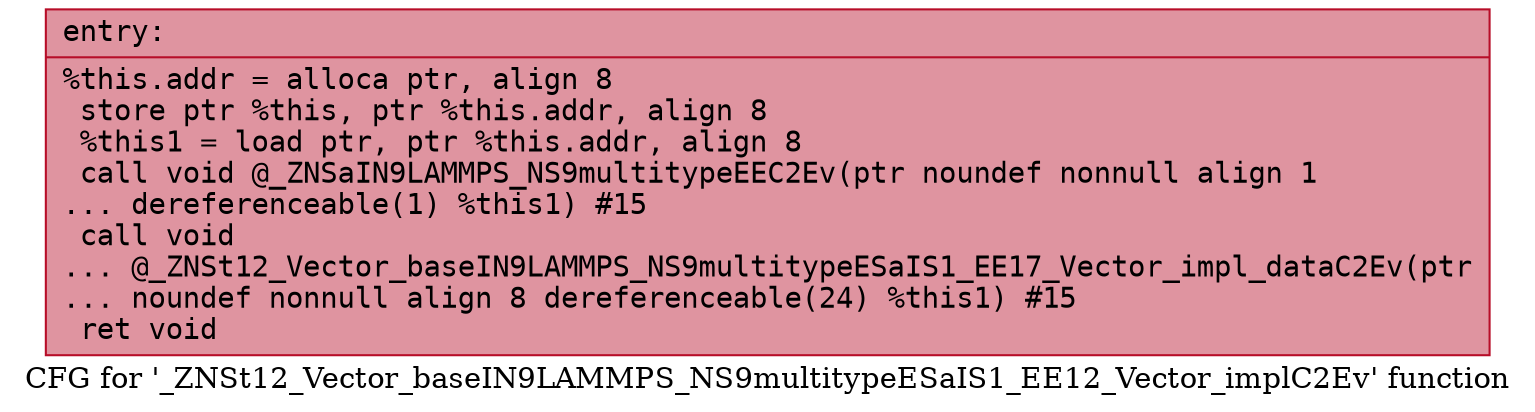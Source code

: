digraph "CFG for '_ZNSt12_Vector_baseIN9LAMMPS_NS9multitypeESaIS1_EE12_Vector_implC2Ev' function" {
	label="CFG for '_ZNSt12_Vector_baseIN9LAMMPS_NS9multitypeESaIS1_EE12_Vector_implC2Ev' function";

	Node0x55bd4059cca0 [shape=record,color="#b70d28ff", style=filled, fillcolor="#b70d2870" fontname="Courier",label="{entry:\l|  %this.addr = alloca ptr, align 8\l  store ptr %this, ptr %this.addr, align 8\l  %this1 = load ptr, ptr %this.addr, align 8\l  call void @_ZNSaIN9LAMMPS_NS9multitypeEEC2Ev(ptr noundef nonnull align 1\l... dereferenceable(1) %this1) #15\l  call void\l... @_ZNSt12_Vector_baseIN9LAMMPS_NS9multitypeESaIS1_EE17_Vector_impl_dataC2Ev(ptr\l... noundef nonnull align 8 dereferenceable(24) %this1) #15\l  ret void\l}"];
}
